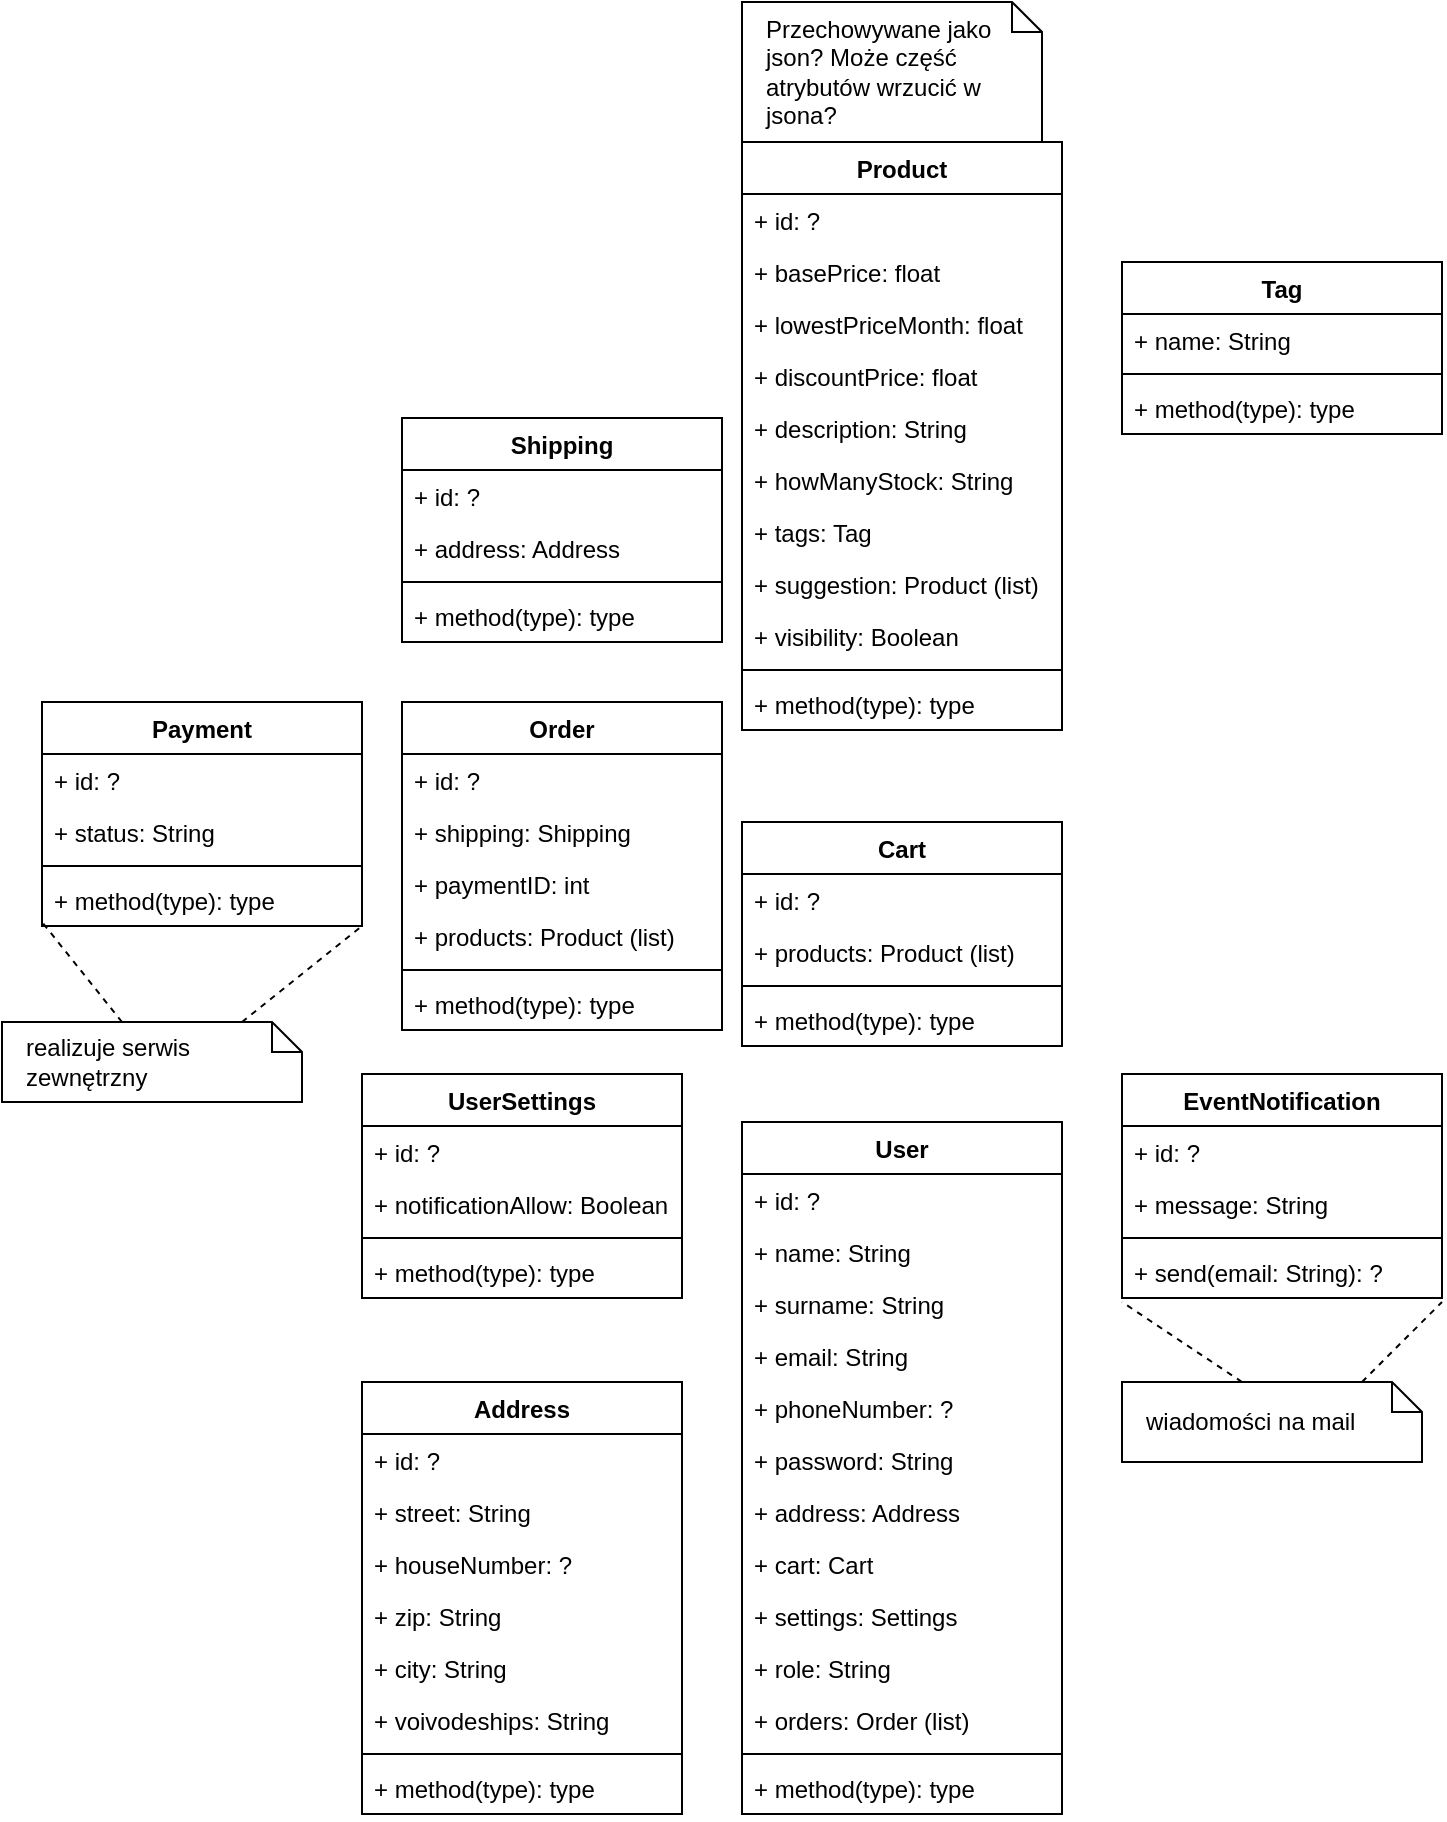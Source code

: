 <mxfile version="20.8.1" type="github">
  <diagram id="yfkE647HXP3H9qXq-T9Q" name="Strona-1">
    <mxGraphModel dx="1674" dy="1923" grid="1" gridSize="10" guides="1" tooltips="1" connect="1" arrows="1" fold="1" page="1" pageScale="1" pageWidth="827" pageHeight="1169" math="0" shadow="0">
      <root>
        <mxCell id="0" />
        <mxCell id="1" parent="0" />
        <mxCell id="boqO9dzc_ae3z6GGbp9J-13" value="User" style="swimlane;fontStyle=1;align=center;verticalAlign=top;childLayout=stackLayout;horizontal=1;startSize=26;horizontalStack=0;resizeParent=1;resizeParentMax=0;resizeLast=0;collapsible=1;marginBottom=0;" parent="1" vertex="1">
          <mxGeometry x="390" y="240" width="160" height="346" as="geometry">
            <mxRectangle x="70" y="110" width="70" height="30" as="alternateBounds" />
          </mxGeometry>
        </mxCell>
        <mxCell id="boqO9dzc_ae3z6GGbp9J-96" value="+ id: ?" style="text;strokeColor=none;fillColor=none;align=left;verticalAlign=top;spacingLeft=4;spacingRight=4;overflow=hidden;rotatable=0;points=[[0,0.5],[1,0.5]];portConstraint=eastwest;" parent="boqO9dzc_ae3z6GGbp9J-13" vertex="1">
          <mxGeometry y="26" width="160" height="26" as="geometry" />
        </mxCell>
        <mxCell id="boqO9dzc_ae3z6GGbp9J-14" value="+ name: String&#xa;" style="text;strokeColor=none;fillColor=none;align=left;verticalAlign=top;spacingLeft=4;spacingRight=4;overflow=hidden;rotatable=0;points=[[0,0.5],[1,0.5]];portConstraint=eastwest;" parent="boqO9dzc_ae3z6GGbp9J-13" vertex="1">
          <mxGeometry y="52" width="160" height="26" as="geometry" />
        </mxCell>
        <mxCell id="boqO9dzc_ae3z6GGbp9J-53" value="+ surname: String" style="text;strokeColor=none;fillColor=none;align=left;verticalAlign=top;spacingLeft=4;spacingRight=4;overflow=hidden;rotatable=0;points=[[0,0.5],[1,0.5]];portConstraint=eastwest;" parent="boqO9dzc_ae3z6GGbp9J-13" vertex="1">
          <mxGeometry y="78" width="160" height="26" as="geometry" />
        </mxCell>
        <mxCell id="boqO9dzc_ae3z6GGbp9J-54" value="+ email: String" style="text;strokeColor=none;fillColor=none;align=left;verticalAlign=top;spacingLeft=4;spacingRight=4;overflow=hidden;rotatable=0;points=[[0,0.5],[1,0.5]];portConstraint=eastwest;" parent="boqO9dzc_ae3z6GGbp9J-13" vertex="1">
          <mxGeometry y="104" width="160" height="26" as="geometry" />
        </mxCell>
        <mxCell id="boqO9dzc_ae3z6GGbp9J-55" value="+ phoneNumber: ?" style="text;strokeColor=none;fillColor=none;align=left;verticalAlign=top;spacingLeft=4;spacingRight=4;overflow=hidden;rotatable=0;points=[[0,0.5],[1,0.5]];portConstraint=eastwest;" parent="boqO9dzc_ae3z6GGbp9J-13" vertex="1">
          <mxGeometry y="130" width="160" height="26" as="geometry" />
        </mxCell>
        <mxCell id="boqO9dzc_ae3z6GGbp9J-56" value="+ password: String" style="text;strokeColor=none;fillColor=none;align=left;verticalAlign=top;spacingLeft=4;spacingRight=4;overflow=hidden;rotatable=0;points=[[0,0.5],[1,0.5]];portConstraint=eastwest;" parent="boqO9dzc_ae3z6GGbp9J-13" vertex="1">
          <mxGeometry y="156" width="160" height="26" as="geometry" />
        </mxCell>
        <mxCell id="boqO9dzc_ae3z6GGbp9J-57" value="+ address: Address" style="text;strokeColor=none;fillColor=none;align=left;verticalAlign=top;spacingLeft=4;spacingRight=4;overflow=hidden;rotatable=0;points=[[0,0.5],[1,0.5]];portConstraint=eastwest;" parent="boqO9dzc_ae3z6GGbp9J-13" vertex="1">
          <mxGeometry y="182" width="160" height="26" as="geometry" />
        </mxCell>
        <mxCell id="boqO9dzc_ae3z6GGbp9J-52" value="+ cart: Cart" style="text;strokeColor=none;fillColor=none;align=left;verticalAlign=top;spacingLeft=4;spacingRight=4;overflow=hidden;rotatable=0;points=[[0,0.5],[1,0.5]];portConstraint=eastwest;" parent="boqO9dzc_ae3z6GGbp9J-13" vertex="1">
          <mxGeometry y="208" width="160" height="26" as="geometry" />
        </mxCell>
        <mxCell id="boqO9dzc_ae3z6GGbp9J-58" value="+ settings: Settings" style="text;strokeColor=none;fillColor=none;align=left;verticalAlign=top;spacingLeft=4;spacingRight=4;overflow=hidden;rotatable=0;points=[[0,0.5],[1,0.5]];portConstraint=eastwest;" parent="boqO9dzc_ae3z6GGbp9J-13" vertex="1">
          <mxGeometry y="234" width="160" height="26" as="geometry" />
        </mxCell>
        <mxCell id="boqO9dzc_ae3z6GGbp9J-75" value="+ role: String" style="text;strokeColor=none;fillColor=none;align=left;verticalAlign=top;spacingLeft=4;spacingRight=4;overflow=hidden;rotatable=0;points=[[0,0.5],[1,0.5]];portConstraint=eastwest;" parent="boqO9dzc_ae3z6GGbp9J-13" vertex="1">
          <mxGeometry y="260" width="160" height="26" as="geometry" />
        </mxCell>
        <mxCell id="boqO9dzc_ae3z6GGbp9J-92" value="+ orders: Order (list)" style="text;strokeColor=none;fillColor=none;align=left;verticalAlign=top;spacingLeft=4;spacingRight=4;overflow=hidden;rotatable=0;points=[[0,0.5],[1,0.5]];portConstraint=eastwest;" parent="boqO9dzc_ae3z6GGbp9J-13" vertex="1">
          <mxGeometry y="286" width="160" height="26" as="geometry" />
        </mxCell>
        <mxCell id="boqO9dzc_ae3z6GGbp9J-15" value="" style="line;strokeWidth=1;fillColor=none;align=left;verticalAlign=middle;spacingTop=-1;spacingLeft=3;spacingRight=3;rotatable=0;labelPosition=right;points=[];portConstraint=eastwest;strokeColor=inherit;" parent="boqO9dzc_ae3z6GGbp9J-13" vertex="1">
          <mxGeometry y="312" width="160" height="8" as="geometry" />
        </mxCell>
        <mxCell id="boqO9dzc_ae3z6GGbp9J-16" value="+ method(type): type" style="text;strokeColor=none;fillColor=none;align=left;verticalAlign=top;spacingLeft=4;spacingRight=4;overflow=hidden;rotatable=0;points=[[0,0.5],[1,0.5]];portConstraint=eastwest;" parent="boqO9dzc_ae3z6GGbp9J-13" vertex="1">
          <mxGeometry y="320" width="160" height="26" as="geometry" />
        </mxCell>
        <mxCell id="boqO9dzc_ae3z6GGbp9J-17" value="Product" style="swimlane;fontStyle=1;align=center;verticalAlign=top;childLayout=stackLayout;horizontal=1;startSize=26;horizontalStack=0;resizeParent=1;resizeParentMax=0;resizeLast=0;collapsible=1;marginBottom=0;" parent="1" vertex="1">
          <mxGeometry x="390" y="-250" width="160" height="294" as="geometry" />
        </mxCell>
        <mxCell id="boqO9dzc_ae3z6GGbp9J-102" value="+ id: ?" style="text;strokeColor=none;fillColor=none;align=left;verticalAlign=top;spacingLeft=4;spacingRight=4;overflow=hidden;rotatable=0;points=[[0,0.5],[1,0.5]];portConstraint=eastwest;" parent="boqO9dzc_ae3z6GGbp9J-17" vertex="1">
          <mxGeometry y="26" width="160" height="26" as="geometry" />
        </mxCell>
        <mxCell id="boqO9dzc_ae3z6GGbp9J-18" value="+ basePrice: float" style="text;strokeColor=none;fillColor=none;align=left;verticalAlign=top;spacingLeft=4;spacingRight=4;overflow=hidden;rotatable=0;points=[[0,0.5],[1,0.5]];portConstraint=eastwest;" parent="boqO9dzc_ae3z6GGbp9J-17" vertex="1">
          <mxGeometry y="52" width="160" height="26" as="geometry" />
        </mxCell>
        <mxCell id="boqO9dzc_ae3z6GGbp9J-106" value="+ lowestPriceMonth: float" style="text;strokeColor=none;fillColor=none;align=left;verticalAlign=top;spacingLeft=4;spacingRight=4;overflow=hidden;rotatable=0;points=[[0,0.5],[1,0.5]];portConstraint=eastwest;" parent="boqO9dzc_ae3z6GGbp9J-17" vertex="1">
          <mxGeometry y="78" width="160" height="26" as="geometry" />
        </mxCell>
        <mxCell id="boqO9dzc_ae3z6GGbp9J-107" value="+ discountPrice: float" style="text;strokeColor=none;fillColor=none;align=left;verticalAlign=top;spacingLeft=4;spacingRight=4;overflow=hidden;rotatable=0;points=[[0,0.5],[1,0.5]];portConstraint=eastwest;" parent="boqO9dzc_ae3z6GGbp9J-17" vertex="1">
          <mxGeometry y="104" width="160" height="26" as="geometry" />
        </mxCell>
        <mxCell id="boqO9dzc_ae3z6GGbp9J-108" value="+ description: String" style="text;strokeColor=none;fillColor=none;align=left;verticalAlign=top;spacingLeft=4;spacingRight=4;overflow=hidden;rotatable=0;points=[[0,0.5],[1,0.5]];portConstraint=eastwest;" parent="boqO9dzc_ae3z6GGbp9J-17" vertex="1">
          <mxGeometry y="130" width="160" height="26" as="geometry" />
        </mxCell>
        <mxCell id="boqO9dzc_ae3z6GGbp9J-109" value="+ howManyStock: String" style="text;strokeColor=none;fillColor=none;align=left;verticalAlign=top;spacingLeft=4;spacingRight=4;overflow=hidden;rotatable=0;points=[[0,0.5],[1,0.5]];portConstraint=eastwest;" parent="boqO9dzc_ae3z6GGbp9J-17" vertex="1">
          <mxGeometry y="156" width="160" height="26" as="geometry" />
        </mxCell>
        <mxCell id="4gdoti8fcBPevFUFwL-f-1" value="+ tags: Tag" style="text;strokeColor=none;fillColor=none;align=left;verticalAlign=top;spacingLeft=4;spacingRight=4;overflow=hidden;rotatable=0;points=[[0,0.5],[1,0.5]];portConstraint=eastwest;" parent="boqO9dzc_ae3z6GGbp9J-17" vertex="1">
          <mxGeometry y="182" width="160" height="26" as="geometry" />
        </mxCell>
        <mxCell id="5NfUCvhQBPUd4s_vTqiV-3" value="+ suggestion: Product (list)" style="text;strokeColor=none;fillColor=none;align=left;verticalAlign=top;spacingLeft=4;spacingRight=4;overflow=hidden;rotatable=0;points=[[0,0.5],[1,0.5]];portConstraint=eastwest;" parent="boqO9dzc_ae3z6GGbp9J-17" vertex="1">
          <mxGeometry y="208" width="160" height="26" as="geometry" />
        </mxCell>
        <mxCell id="5NfUCvhQBPUd4s_vTqiV-2" value="+ visibility: Boolean&#xa;" style="text;strokeColor=none;fillColor=none;align=left;verticalAlign=top;spacingLeft=4;spacingRight=4;overflow=hidden;rotatable=0;points=[[0,0.5],[1,0.5]];portConstraint=eastwest;" parent="boqO9dzc_ae3z6GGbp9J-17" vertex="1">
          <mxGeometry y="234" width="160" height="26" as="geometry" />
        </mxCell>
        <mxCell id="boqO9dzc_ae3z6GGbp9J-19" value="" style="line;strokeWidth=1;fillColor=none;align=left;verticalAlign=middle;spacingTop=-1;spacingLeft=3;spacingRight=3;rotatable=0;labelPosition=right;points=[];portConstraint=eastwest;strokeColor=inherit;" parent="boqO9dzc_ae3z6GGbp9J-17" vertex="1">
          <mxGeometry y="260" width="160" height="8" as="geometry" />
        </mxCell>
        <mxCell id="boqO9dzc_ae3z6GGbp9J-20" value="+ method(type): type" style="text;strokeColor=none;fillColor=none;align=left;verticalAlign=top;spacingLeft=4;spacingRight=4;overflow=hidden;rotatable=0;points=[[0,0.5],[1,0.5]];portConstraint=eastwest;" parent="boqO9dzc_ae3z6GGbp9J-17" vertex="1">
          <mxGeometry y="268" width="160" height="26" as="geometry" />
        </mxCell>
        <mxCell id="boqO9dzc_ae3z6GGbp9J-21" value="Cart" style="swimlane;fontStyle=1;align=center;verticalAlign=top;childLayout=stackLayout;horizontal=1;startSize=26;horizontalStack=0;resizeParent=1;resizeParentMax=0;resizeLast=0;collapsible=1;marginBottom=0;" parent="1" vertex="1">
          <mxGeometry x="390" y="90" width="160" height="112" as="geometry" />
        </mxCell>
        <mxCell id="boqO9dzc_ae3z6GGbp9J-101" value="+ id: ?" style="text;strokeColor=none;fillColor=none;align=left;verticalAlign=top;spacingLeft=4;spacingRight=4;overflow=hidden;rotatable=0;points=[[0,0.5],[1,0.5]];portConstraint=eastwest;" parent="boqO9dzc_ae3z6GGbp9J-21" vertex="1">
          <mxGeometry y="26" width="160" height="26" as="geometry" />
        </mxCell>
        <mxCell id="boqO9dzc_ae3z6GGbp9J-22" value="+ products: Product (list)" style="text;strokeColor=none;fillColor=none;align=left;verticalAlign=top;spacingLeft=4;spacingRight=4;overflow=hidden;rotatable=0;points=[[0,0.5],[1,0.5]];portConstraint=eastwest;" parent="boqO9dzc_ae3z6GGbp9J-21" vertex="1">
          <mxGeometry y="52" width="160" height="26" as="geometry" />
        </mxCell>
        <mxCell id="boqO9dzc_ae3z6GGbp9J-23" value="" style="line;strokeWidth=1;fillColor=none;align=left;verticalAlign=middle;spacingTop=-1;spacingLeft=3;spacingRight=3;rotatable=0;labelPosition=right;points=[];portConstraint=eastwest;strokeColor=inherit;" parent="boqO9dzc_ae3z6GGbp9J-21" vertex="1">
          <mxGeometry y="78" width="160" height="8" as="geometry" />
        </mxCell>
        <mxCell id="boqO9dzc_ae3z6GGbp9J-24" value="+ method(type): type" style="text;strokeColor=none;fillColor=none;align=left;verticalAlign=top;spacingLeft=4;spacingRight=4;overflow=hidden;rotatable=0;points=[[0,0.5],[1,0.5]];portConstraint=eastwest;" parent="boqO9dzc_ae3z6GGbp9J-21" vertex="1">
          <mxGeometry y="86" width="160" height="26" as="geometry" />
        </mxCell>
        <mxCell id="boqO9dzc_ae3z6GGbp9J-25" value="EventNotification" style="swimlane;fontStyle=1;align=center;verticalAlign=top;childLayout=stackLayout;horizontal=1;startSize=26;horizontalStack=0;resizeParent=1;resizeParentMax=0;resizeLast=0;collapsible=1;marginBottom=0;" parent="1" vertex="1">
          <mxGeometry x="580" y="216" width="160" height="112" as="geometry" />
        </mxCell>
        <mxCell id="boqO9dzc_ae3z6GGbp9J-99" value="+ id: ?" style="text;strokeColor=none;fillColor=none;align=left;verticalAlign=top;spacingLeft=4;spacingRight=4;overflow=hidden;rotatable=0;points=[[0,0.5],[1,0.5]];portConstraint=eastwest;" parent="boqO9dzc_ae3z6GGbp9J-25" vertex="1">
          <mxGeometry y="26" width="160" height="26" as="geometry" />
        </mxCell>
        <mxCell id="boqO9dzc_ae3z6GGbp9J-26" value="+ message: String" style="text;strokeColor=none;fillColor=none;align=left;verticalAlign=top;spacingLeft=4;spacingRight=4;overflow=hidden;rotatable=0;points=[[0,0.5],[1,0.5]];portConstraint=eastwest;" parent="boqO9dzc_ae3z6GGbp9J-25" vertex="1">
          <mxGeometry y="52" width="160" height="26" as="geometry" />
        </mxCell>
        <mxCell id="boqO9dzc_ae3z6GGbp9J-27" value="" style="line;strokeWidth=1;fillColor=none;align=left;verticalAlign=middle;spacingTop=-1;spacingLeft=3;spacingRight=3;rotatable=0;labelPosition=right;points=[];portConstraint=eastwest;strokeColor=inherit;" parent="boqO9dzc_ae3z6GGbp9J-25" vertex="1">
          <mxGeometry y="78" width="160" height="8" as="geometry" />
        </mxCell>
        <mxCell id="boqO9dzc_ae3z6GGbp9J-28" value="+ send(email: String): ?" style="text;strokeColor=none;fillColor=none;align=left;verticalAlign=top;spacingLeft=4;spacingRight=4;overflow=hidden;rotatable=0;points=[[0,0.5],[1,0.5]];portConstraint=eastwest;" parent="boqO9dzc_ae3z6GGbp9J-25" vertex="1">
          <mxGeometry y="86" width="160" height="26" as="geometry" />
        </mxCell>
        <mxCell id="boqO9dzc_ae3z6GGbp9J-32" value="Address" style="swimlane;fontStyle=1;align=center;verticalAlign=top;childLayout=stackLayout;horizontal=1;startSize=26;horizontalStack=0;resizeParent=1;resizeParentMax=0;resizeLast=0;collapsible=1;marginBottom=0;" parent="1" vertex="1">
          <mxGeometry x="200" y="370" width="160" height="216" as="geometry" />
        </mxCell>
        <mxCell id="boqO9dzc_ae3z6GGbp9J-98" value="+ id: ?" style="text;strokeColor=none;fillColor=none;align=left;verticalAlign=top;spacingLeft=4;spacingRight=4;overflow=hidden;rotatable=0;points=[[0,0.5],[1,0.5]];portConstraint=eastwest;" parent="boqO9dzc_ae3z6GGbp9J-32" vertex="1">
          <mxGeometry y="26" width="160" height="26" as="geometry" />
        </mxCell>
        <mxCell id="boqO9dzc_ae3z6GGbp9J-59" value="+ street: String" style="text;strokeColor=none;fillColor=none;align=left;verticalAlign=top;spacingLeft=4;spacingRight=4;overflow=hidden;rotatable=0;points=[[0,0.5],[1,0.5]];portConstraint=eastwest;" parent="boqO9dzc_ae3z6GGbp9J-32" vertex="1">
          <mxGeometry y="52" width="160" height="26" as="geometry" />
        </mxCell>
        <mxCell id="boqO9dzc_ae3z6GGbp9J-61" value="+ houseNumber: ?" style="text;strokeColor=none;fillColor=none;align=left;verticalAlign=top;spacingLeft=4;spacingRight=4;overflow=hidden;rotatable=0;points=[[0,0.5],[1,0.5]];portConstraint=eastwest;" parent="boqO9dzc_ae3z6GGbp9J-32" vertex="1">
          <mxGeometry y="78" width="160" height="26" as="geometry" />
        </mxCell>
        <mxCell id="boqO9dzc_ae3z6GGbp9J-60" value="+ zip: String" style="text;strokeColor=none;fillColor=none;align=left;verticalAlign=top;spacingLeft=4;spacingRight=4;overflow=hidden;rotatable=0;points=[[0,0.5],[1,0.5]];portConstraint=eastwest;" parent="boqO9dzc_ae3z6GGbp9J-32" vertex="1">
          <mxGeometry y="104" width="160" height="26" as="geometry" />
        </mxCell>
        <mxCell id="boqO9dzc_ae3z6GGbp9J-33" value="+ city: String" style="text;strokeColor=none;fillColor=none;align=left;verticalAlign=top;spacingLeft=4;spacingRight=4;overflow=hidden;rotatable=0;points=[[0,0.5],[1,0.5]];portConstraint=eastwest;" parent="boqO9dzc_ae3z6GGbp9J-32" vertex="1">
          <mxGeometry y="130" width="160" height="26" as="geometry" />
        </mxCell>
        <mxCell id="boqO9dzc_ae3z6GGbp9J-62" value="+ voivodeships: String" style="text;strokeColor=none;fillColor=none;align=left;verticalAlign=top;spacingLeft=4;spacingRight=4;overflow=hidden;rotatable=0;points=[[0,0.5],[1,0.5]];portConstraint=eastwest;" parent="boqO9dzc_ae3z6GGbp9J-32" vertex="1">
          <mxGeometry y="156" width="160" height="26" as="geometry" />
        </mxCell>
        <mxCell id="boqO9dzc_ae3z6GGbp9J-34" value="" style="line;strokeWidth=1;fillColor=none;align=left;verticalAlign=middle;spacingTop=-1;spacingLeft=3;spacingRight=3;rotatable=0;labelPosition=right;points=[];portConstraint=eastwest;strokeColor=inherit;" parent="boqO9dzc_ae3z6GGbp9J-32" vertex="1">
          <mxGeometry y="182" width="160" height="8" as="geometry" />
        </mxCell>
        <mxCell id="boqO9dzc_ae3z6GGbp9J-35" value="+ method(type): type" style="text;strokeColor=none;fillColor=none;align=left;verticalAlign=top;spacingLeft=4;spacingRight=4;overflow=hidden;rotatable=0;points=[[0,0.5],[1,0.5]];portConstraint=eastwest;" parent="boqO9dzc_ae3z6GGbp9J-32" vertex="1">
          <mxGeometry y="190" width="160" height="26" as="geometry" />
        </mxCell>
        <mxCell id="boqO9dzc_ae3z6GGbp9J-40" value="UserSettings" style="swimlane;fontStyle=1;align=center;verticalAlign=top;childLayout=stackLayout;horizontal=1;startSize=26;horizontalStack=0;resizeParent=1;resizeParentMax=0;resizeLast=0;collapsible=1;marginBottom=0;" parent="1" vertex="1">
          <mxGeometry x="200" y="216" width="160" height="112" as="geometry" />
        </mxCell>
        <mxCell id="boqO9dzc_ae3z6GGbp9J-97" value="+ id: ?" style="text;strokeColor=none;fillColor=none;align=left;verticalAlign=top;spacingLeft=4;spacingRight=4;overflow=hidden;rotatable=0;points=[[0,0.5],[1,0.5]];portConstraint=eastwest;" parent="boqO9dzc_ae3z6GGbp9J-40" vertex="1">
          <mxGeometry y="26" width="160" height="26" as="geometry" />
        </mxCell>
        <mxCell id="boqO9dzc_ae3z6GGbp9J-41" value="+ notificationAllow: Boolean" style="text;strokeColor=none;fillColor=none;align=left;verticalAlign=top;spacingLeft=4;spacingRight=4;overflow=hidden;rotatable=0;points=[[0,0.5],[1,0.5]];portConstraint=eastwest;" parent="boqO9dzc_ae3z6GGbp9J-40" vertex="1">
          <mxGeometry y="52" width="160" height="26" as="geometry" />
        </mxCell>
        <mxCell id="boqO9dzc_ae3z6GGbp9J-42" value="" style="line;strokeWidth=1;fillColor=none;align=left;verticalAlign=middle;spacingTop=-1;spacingLeft=3;spacingRight=3;rotatable=0;labelPosition=right;points=[];portConstraint=eastwest;strokeColor=inherit;" parent="boqO9dzc_ae3z6GGbp9J-40" vertex="1">
          <mxGeometry y="78" width="160" height="8" as="geometry" />
        </mxCell>
        <mxCell id="boqO9dzc_ae3z6GGbp9J-43" value="+ method(type): type" style="text;strokeColor=none;fillColor=none;align=left;verticalAlign=top;spacingLeft=4;spacingRight=4;overflow=hidden;rotatable=0;points=[[0,0.5],[1,0.5]];portConstraint=eastwest;" parent="boqO9dzc_ae3z6GGbp9J-40" vertex="1">
          <mxGeometry y="86" width="160" height="26" as="geometry" />
        </mxCell>
        <mxCell id="boqO9dzc_ae3z6GGbp9J-67" value="Payment" style="swimlane;fontStyle=1;align=center;verticalAlign=top;childLayout=stackLayout;horizontal=1;startSize=26;horizontalStack=0;resizeParent=1;resizeParentMax=0;resizeLast=0;collapsible=1;marginBottom=0;" parent="1" vertex="1">
          <mxGeometry x="40" y="30" width="160" height="112" as="geometry" />
        </mxCell>
        <mxCell id="boqO9dzc_ae3z6GGbp9J-105" value="+ id: ?" style="text;strokeColor=none;fillColor=none;align=left;verticalAlign=top;spacingLeft=4;spacingRight=4;overflow=hidden;rotatable=0;points=[[0,0.5],[1,0.5]];portConstraint=eastwest;" parent="boqO9dzc_ae3z6GGbp9J-67" vertex="1">
          <mxGeometry y="26" width="160" height="26" as="geometry" />
        </mxCell>
        <mxCell id="boqO9dzc_ae3z6GGbp9J-68" value="+ status: String" style="text;strokeColor=none;fillColor=none;align=left;verticalAlign=top;spacingLeft=4;spacingRight=4;overflow=hidden;rotatable=0;points=[[0,0.5],[1,0.5]];portConstraint=eastwest;" parent="boqO9dzc_ae3z6GGbp9J-67" vertex="1">
          <mxGeometry y="52" width="160" height="26" as="geometry" />
        </mxCell>
        <mxCell id="boqO9dzc_ae3z6GGbp9J-69" value="" style="line;strokeWidth=1;fillColor=none;align=left;verticalAlign=middle;spacingTop=-1;spacingLeft=3;spacingRight=3;rotatable=0;labelPosition=right;points=[];portConstraint=eastwest;strokeColor=inherit;" parent="boqO9dzc_ae3z6GGbp9J-67" vertex="1">
          <mxGeometry y="78" width="160" height="8" as="geometry" />
        </mxCell>
        <mxCell id="boqO9dzc_ae3z6GGbp9J-70" value="+ method(type): type" style="text;strokeColor=none;fillColor=none;align=left;verticalAlign=top;spacingLeft=4;spacingRight=4;overflow=hidden;rotatable=0;points=[[0,0.5],[1,0.5]];portConstraint=eastwest;" parent="boqO9dzc_ae3z6GGbp9J-67" vertex="1">
          <mxGeometry y="86" width="160" height="26" as="geometry" />
        </mxCell>
        <mxCell id="boqO9dzc_ae3z6GGbp9J-71" value="Shipping" style="swimlane;fontStyle=1;align=center;verticalAlign=top;childLayout=stackLayout;horizontal=1;startSize=26;horizontalStack=0;resizeParent=1;resizeParentMax=0;resizeLast=0;collapsible=1;marginBottom=0;" parent="1" vertex="1">
          <mxGeometry x="220" y="-112" width="160" height="112" as="geometry" />
        </mxCell>
        <mxCell id="boqO9dzc_ae3z6GGbp9J-104" value="+ id: ?" style="text;strokeColor=none;fillColor=none;align=left;verticalAlign=top;spacingLeft=4;spacingRight=4;overflow=hidden;rotatable=0;points=[[0,0.5],[1,0.5]];portConstraint=eastwest;" parent="boqO9dzc_ae3z6GGbp9J-71" vertex="1">
          <mxGeometry y="26" width="160" height="26" as="geometry" />
        </mxCell>
        <mxCell id="boqO9dzc_ae3z6GGbp9J-72" value="+ address: Address" style="text;strokeColor=none;fillColor=none;align=left;verticalAlign=top;spacingLeft=4;spacingRight=4;overflow=hidden;rotatable=0;points=[[0,0.5],[1,0.5]];portConstraint=eastwest;" parent="boqO9dzc_ae3z6GGbp9J-71" vertex="1">
          <mxGeometry y="52" width="160" height="26" as="geometry" />
        </mxCell>
        <mxCell id="boqO9dzc_ae3z6GGbp9J-73" value="" style="line;strokeWidth=1;fillColor=none;align=left;verticalAlign=middle;spacingTop=-1;spacingLeft=3;spacingRight=3;rotatable=0;labelPosition=right;points=[];portConstraint=eastwest;strokeColor=inherit;" parent="boqO9dzc_ae3z6GGbp9J-71" vertex="1">
          <mxGeometry y="78" width="160" height="8" as="geometry" />
        </mxCell>
        <mxCell id="boqO9dzc_ae3z6GGbp9J-74" value="+ method(type): type" style="text;strokeColor=none;fillColor=none;align=left;verticalAlign=top;spacingLeft=4;spacingRight=4;overflow=hidden;rotatable=0;points=[[0,0.5],[1,0.5]];portConstraint=eastwest;" parent="boqO9dzc_ae3z6GGbp9J-71" vertex="1">
          <mxGeometry y="86" width="160" height="26" as="geometry" />
        </mxCell>
        <mxCell id="boqO9dzc_ae3z6GGbp9J-77" value="wiadomości na mail" style="shape=note;size=15;align=left;spacingLeft=10;html=1;whiteSpace=wrap;" parent="1" vertex="1">
          <mxGeometry x="580" y="370" width="150" height="40" as="geometry" />
        </mxCell>
        <mxCell id="boqO9dzc_ae3z6GGbp9J-78" value="" style="edgeStyle=none;endArrow=none;exitX=0.4;exitY=0;dashed=1;html=1;rounded=0;" parent="1" source="boqO9dzc_ae3z6GGbp9J-77" edge="1">
          <mxGeometry x="1" relative="1" as="geometry">
            <mxPoint x="580" y="330" as="targetPoint" />
          </mxGeometry>
        </mxCell>
        <mxCell id="boqO9dzc_ae3z6GGbp9J-79" value="" style="edgeStyle=none;endArrow=none;exitX=0.8;exitY=0;dashed=1;html=1;rounded=0;" parent="1" source="boqO9dzc_ae3z6GGbp9J-77" edge="1">
          <mxGeometry x="1" relative="1" as="geometry">
            <mxPoint x="740" y="330" as="targetPoint" />
          </mxGeometry>
        </mxCell>
        <mxCell id="boqO9dzc_ae3z6GGbp9J-80" value="Order" style="swimlane;fontStyle=1;align=center;verticalAlign=top;childLayout=stackLayout;horizontal=1;startSize=26;horizontalStack=0;resizeParent=1;resizeParentMax=0;resizeLast=0;collapsible=1;marginBottom=0;" parent="1" vertex="1">
          <mxGeometry x="220" y="30" width="160" height="164" as="geometry" />
        </mxCell>
        <mxCell id="boqO9dzc_ae3z6GGbp9J-103" value="+ id: ?" style="text;strokeColor=none;fillColor=none;align=left;verticalAlign=top;spacingLeft=4;spacingRight=4;overflow=hidden;rotatable=0;points=[[0,0.5],[1,0.5]];portConstraint=eastwest;" parent="boqO9dzc_ae3z6GGbp9J-80" vertex="1">
          <mxGeometry y="26" width="160" height="26" as="geometry" />
        </mxCell>
        <mxCell id="boqO9dzc_ae3z6GGbp9J-81" value="+ shipping: Shipping" style="text;strokeColor=none;fillColor=none;align=left;verticalAlign=top;spacingLeft=4;spacingRight=4;overflow=hidden;rotatable=0;points=[[0,0.5],[1,0.5]];portConstraint=eastwest;" parent="boqO9dzc_ae3z6GGbp9J-80" vertex="1">
          <mxGeometry y="52" width="160" height="26" as="geometry" />
        </mxCell>
        <mxCell id="YmHO2jtLL3yx3eUEO62j-1" value="+ paymentID: int" style="text;strokeColor=none;fillColor=none;align=left;verticalAlign=top;spacingLeft=4;spacingRight=4;overflow=hidden;rotatable=0;points=[[0,0.5],[1,0.5]];portConstraint=eastwest;" vertex="1" parent="boqO9dzc_ae3z6GGbp9J-80">
          <mxGeometry y="78" width="160" height="26" as="geometry" />
        </mxCell>
        <mxCell id="YmHO2jtLL3yx3eUEO62j-2" value="+ products: Product (list)" style="text;strokeColor=none;fillColor=none;align=left;verticalAlign=top;spacingLeft=4;spacingRight=4;overflow=hidden;rotatable=0;points=[[0,0.5],[1,0.5]];portConstraint=eastwest;" vertex="1" parent="boqO9dzc_ae3z6GGbp9J-80">
          <mxGeometry y="104" width="160" height="26" as="geometry" />
        </mxCell>
        <mxCell id="boqO9dzc_ae3z6GGbp9J-82" value="" style="line;strokeWidth=1;fillColor=none;align=left;verticalAlign=middle;spacingTop=-1;spacingLeft=3;spacingRight=3;rotatable=0;labelPosition=right;points=[];portConstraint=eastwest;strokeColor=inherit;" parent="boqO9dzc_ae3z6GGbp9J-80" vertex="1">
          <mxGeometry y="130" width="160" height="8" as="geometry" />
        </mxCell>
        <mxCell id="boqO9dzc_ae3z6GGbp9J-83" value="+ method(type): type" style="text;strokeColor=none;fillColor=none;align=left;verticalAlign=top;spacingLeft=4;spacingRight=4;overflow=hidden;rotatable=0;points=[[0,0.5],[1,0.5]];portConstraint=eastwest;" parent="boqO9dzc_ae3z6GGbp9J-80" vertex="1">
          <mxGeometry y="138" width="160" height="26" as="geometry" />
        </mxCell>
        <mxCell id="boqO9dzc_ae3z6GGbp9J-89" value="realizuje serwis zewnętrzny" style="shape=note;size=15;align=left;spacingLeft=10;html=1;whiteSpace=wrap;" parent="1" vertex="1">
          <mxGeometry x="20" y="190" width="150" height="40" as="geometry" />
        </mxCell>
        <mxCell id="boqO9dzc_ae3z6GGbp9J-90" value="" style="edgeStyle=none;endArrow=none;exitX=0.4;exitY=0;dashed=1;html=1;rounded=0;entryX=0;entryY=0.923;entryDx=0;entryDy=0;entryPerimeter=0;" parent="1" source="boqO9dzc_ae3z6GGbp9J-89" target="boqO9dzc_ae3z6GGbp9J-70" edge="1">
          <mxGeometry x="1" relative="1" as="geometry">
            <mxPoint x="40" y="116" as="targetPoint" />
          </mxGeometry>
        </mxCell>
        <mxCell id="boqO9dzc_ae3z6GGbp9J-91" value="" style="edgeStyle=none;endArrow=none;exitX=0.8;exitY=0;dashed=1;html=1;rounded=0;entryX=1;entryY=1;entryDx=0;entryDy=0;entryPerimeter=0;" parent="1" source="boqO9dzc_ae3z6GGbp9J-89" target="boqO9dzc_ae3z6GGbp9J-70" edge="1">
          <mxGeometry x="1" relative="1" as="geometry">
            <mxPoint x="200" y="116" as="targetPoint" />
          </mxGeometry>
        </mxCell>
        <mxCell id="boqO9dzc_ae3z6GGbp9J-112" value="Przechowywane jako json? Może część atrybutów wrzucić w jsona?" style="shape=note;size=15;align=left;spacingLeft=10;html=1;whiteSpace=wrap;" parent="1" vertex="1">
          <mxGeometry x="390" y="-320" width="150" height="70" as="geometry" />
        </mxCell>
        <mxCell id="4gdoti8fcBPevFUFwL-f-2" value="Tag" style="swimlane;fontStyle=1;align=center;verticalAlign=top;childLayout=stackLayout;horizontal=1;startSize=26;horizontalStack=0;resizeParent=1;resizeParentMax=0;resizeLast=0;collapsible=1;marginBottom=0;" parent="1" vertex="1">
          <mxGeometry x="580" y="-190" width="160" height="86" as="geometry" />
        </mxCell>
        <mxCell id="4gdoti8fcBPevFUFwL-f-3" value="+ name: String" style="text;strokeColor=none;fillColor=none;align=left;verticalAlign=top;spacingLeft=4;spacingRight=4;overflow=hidden;rotatable=0;points=[[0,0.5],[1,0.5]];portConstraint=eastwest;" parent="4gdoti8fcBPevFUFwL-f-2" vertex="1">
          <mxGeometry y="26" width="160" height="26" as="geometry" />
        </mxCell>
        <mxCell id="4gdoti8fcBPevFUFwL-f-4" value="" style="line;strokeWidth=1;fillColor=none;align=left;verticalAlign=middle;spacingTop=-1;spacingLeft=3;spacingRight=3;rotatable=0;labelPosition=right;points=[];portConstraint=eastwest;strokeColor=inherit;" parent="4gdoti8fcBPevFUFwL-f-2" vertex="1">
          <mxGeometry y="52" width="160" height="8" as="geometry" />
        </mxCell>
        <mxCell id="4gdoti8fcBPevFUFwL-f-5" value="+ method(type): type" style="text;strokeColor=none;fillColor=none;align=left;verticalAlign=top;spacingLeft=4;spacingRight=4;overflow=hidden;rotatable=0;points=[[0,0.5],[1,0.5]];portConstraint=eastwest;" parent="4gdoti8fcBPevFUFwL-f-2" vertex="1">
          <mxGeometry y="60" width="160" height="26" as="geometry" />
        </mxCell>
      </root>
    </mxGraphModel>
  </diagram>
</mxfile>
